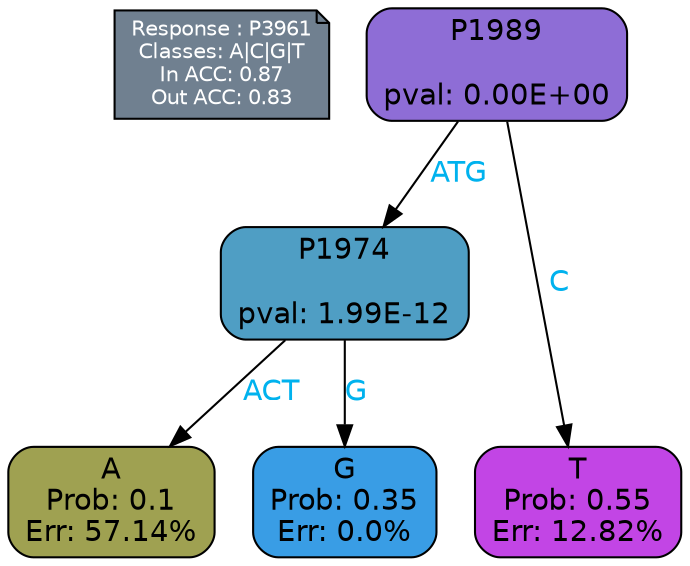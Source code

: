 digraph Tree {
node [shape=box, style="filled, rounded", color="black", fontname=helvetica] ;
graph [ranksep=equally, splines=polylines, bgcolor=transparent, dpi=600] ;
edge [fontname=helvetica] ;
LEGEND [label="Response : P3961
Classes: A|C|G|T
In ACC: 0.87
Out ACC: 0.83
",shape=note,align=left,style=filled,fillcolor="slategray",fontcolor="white",fontsize=10];1 [label="P1989

pval: 0.00E+00", fillcolor="#8e6dd6"] ;
2 [label="P1974

pval: 1.99E-12", fillcolor="#4f9ec4"] ;
3 [label="A
Prob: 0.1
Err: 57.14%", fillcolor="#9fa151"] ;
4 [label="G
Prob: 0.35
Err: 0.0%", fillcolor="#399de5"] ;
5 [label="T
Prob: 0.55
Err: 12.82%", fillcolor="#c245e5"] ;
1 -> 2 [label="ATG",fontcolor=deepskyblue2] ;
1 -> 5 [label="C",fontcolor=deepskyblue2] ;
2 -> 3 [label="ACT",fontcolor=deepskyblue2] ;
2 -> 4 [label="G",fontcolor=deepskyblue2] ;
{rank = same; 3;4;5;}{rank = same; LEGEND;1;}}